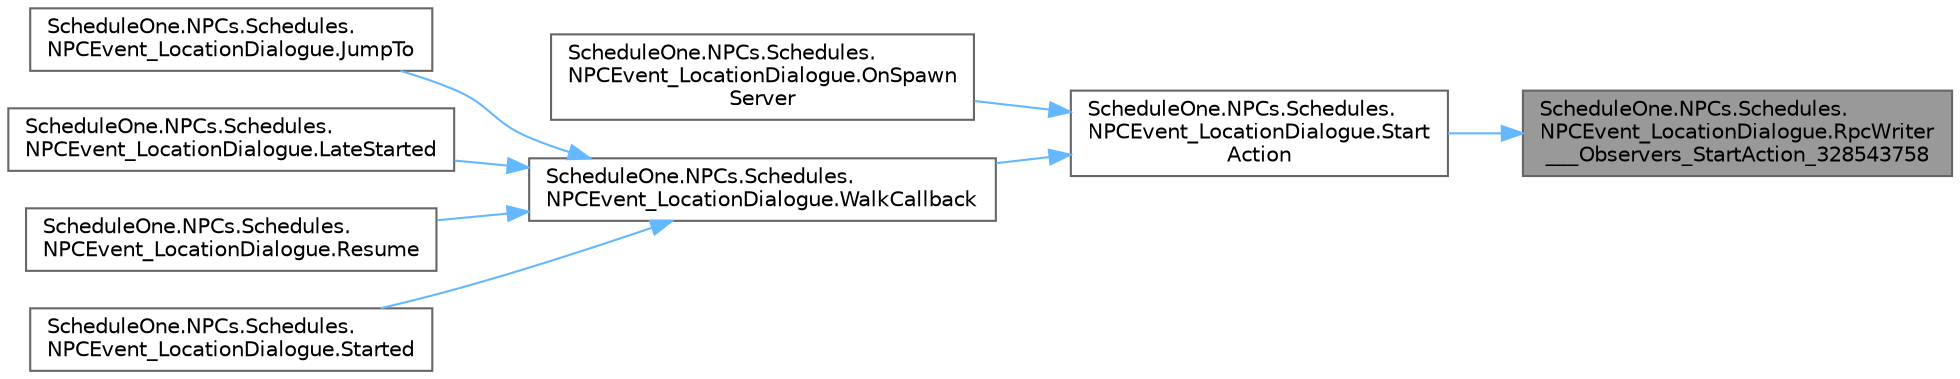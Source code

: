 digraph "ScheduleOne.NPCs.Schedules.NPCEvent_LocationDialogue.RpcWriter___Observers_StartAction_328543758"
{
 // LATEX_PDF_SIZE
  bgcolor="transparent";
  edge [fontname=Helvetica,fontsize=10,labelfontname=Helvetica,labelfontsize=10];
  node [fontname=Helvetica,fontsize=10,shape=box,height=0.2,width=0.4];
  rankdir="RL";
  Node1 [id="Node000001",label="ScheduleOne.NPCs.Schedules.\lNPCEvent_LocationDialogue.RpcWriter\l___Observers_StartAction_328543758",height=0.2,width=0.4,color="gray40", fillcolor="grey60", style="filled", fontcolor="black",tooltip=" "];
  Node1 -> Node2 [id="edge1_Node000001_Node000002",dir="back",color="steelblue1",style="solid",tooltip=" "];
  Node2 [id="Node000002",label="ScheduleOne.NPCs.Schedules.\lNPCEvent_LocationDialogue.Start\lAction",height=0.2,width=0.4,color="grey40", fillcolor="white", style="filled",URL="$class_schedule_one_1_1_n_p_cs_1_1_schedules_1_1_n_p_c_event___location_dialogue.html#ac7ff6cb20dddb0c438aab58d8b7c807c",tooltip=" "];
  Node2 -> Node3 [id="edge2_Node000002_Node000003",dir="back",color="steelblue1",style="solid",tooltip=" "];
  Node3 [id="Node000003",label="ScheduleOne.NPCs.Schedules.\lNPCEvent_LocationDialogue.OnSpawn\lServer",height=0.2,width=0.4,color="grey40", fillcolor="white", style="filled",URL="$class_schedule_one_1_1_n_p_cs_1_1_schedules_1_1_n_p_c_event___location_dialogue.html#a747011dd2dde18169c54ff313f7d2105",tooltip=" "];
  Node2 -> Node4 [id="edge3_Node000002_Node000004",dir="back",color="steelblue1",style="solid",tooltip=" "];
  Node4 [id="Node000004",label="ScheduleOne.NPCs.Schedules.\lNPCEvent_LocationDialogue.WalkCallback",height=0.2,width=0.4,color="grey40", fillcolor="white", style="filled",URL="$class_schedule_one_1_1_n_p_cs_1_1_schedules_1_1_n_p_c_event___location_dialogue.html#a66829e3fe5ffa2b28931fd7c22ececf8",tooltip=" "];
  Node4 -> Node5 [id="edge4_Node000004_Node000005",dir="back",color="steelblue1",style="solid",tooltip=" "];
  Node5 [id="Node000005",label="ScheduleOne.NPCs.Schedules.\lNPCEvent_LocationDialogue.JumpTo",height=0.2,width=0.4,color="grey40", fillcolor="white", style="filled",URL="$class_schedule_one_1_1_n_p_cs_1_1_schedules_1_1_n_p_c_event___location_dialogue.html#ac1b3a24c4a6e71e09db0450311d6b8bf",tooltip=" "];
  Node4 -> Node6 [id="edge5_Node000004_Node000006",dir="back",color="steelblue1",style="solid",tooltip=" "];
  Node6 [id="Node000006",label="ScheduleOne.NPCs.Schedules.\lNPCEvent_LocationDialogue.LateStarted",height=0.2,width=0.4,color="grey40", fillcolor="white", style="filled",URL="$class_schedule_one_1_1_n_p_cs_1_1_schedules_1_1_n_p_c_event___location_dialogue.html#a079e154e5e014ea68c7f2e263aca8e74",tooltip=" "];
  Node4 -> Node7 [id="edge6_Node000004_Node000007",dir="back",color="steelblue1",style="solid",tooltip=" "];
  Node7 [id="Node000007",label="ScheduleOne.NPCs.Schedules.\lNPCEvent_LocationDialogue.Resume",height=0.2,width=0.4,color="grey40", fillcolor="white", style="filled",URL="$class_schedule_one_1_1_n_p_cs_1_1_schedules_1_1_n_p_c_event___location_dialogue.html#aa05bac31ff08bfbce39bdf429a534b08",tooltip=" "];
  Node4 -> Node8 [id="edge7_Node000004_Node000008",dir="back",color="steelblue1",style="solid",tooltip=" "];
  Node8 [id="Node000008",label="ScheduleOne.NPCs.Schedules.\lNPCEvent_LocationDialogue.Started",height=0.2,width=0.4,color="grey40", fillcolor="white", style="filled",URL="$class_schedule_one_1_1_n_p_cs_1_1_schedules_1_1_n_p_c_event___location_dialogue.html#a61c3cb38c737a91291b67f0b18acf64d",tooltip=" "];
}
